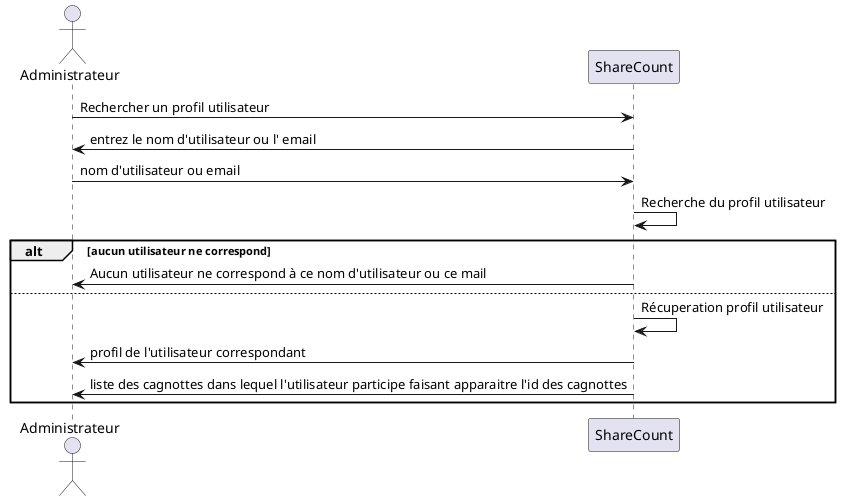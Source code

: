 @startuml "Consulter un profil utilisateur"
actor "Administrateur" as admin
participant ShareCount as sc

admin 	-> 	sc : Rechercher un profil utilisateur
admin 	<- 	sc : entrez le nom d'utilisateur ou l' email
admin 	-> 	sc : nom d'utilisateur ou email
sc 	-> 	sc : Recherche du profil utilisateur
alt aucun utilisateur ne correspond
admin 	<- 	sc : Aucun utilisateur ne correspond à ce nom d'utilisateur ou ce mail
else
sc 	-> 	sc : Récuperation profil utilisateur
admin 	<- 	sc : profil de l'utilisateur correspondant
admin 	<- 	sc : liste des cagnottes dans lequel l'utilisateur participe faisant apparaitre l'id des cagnottes
end
@enduml